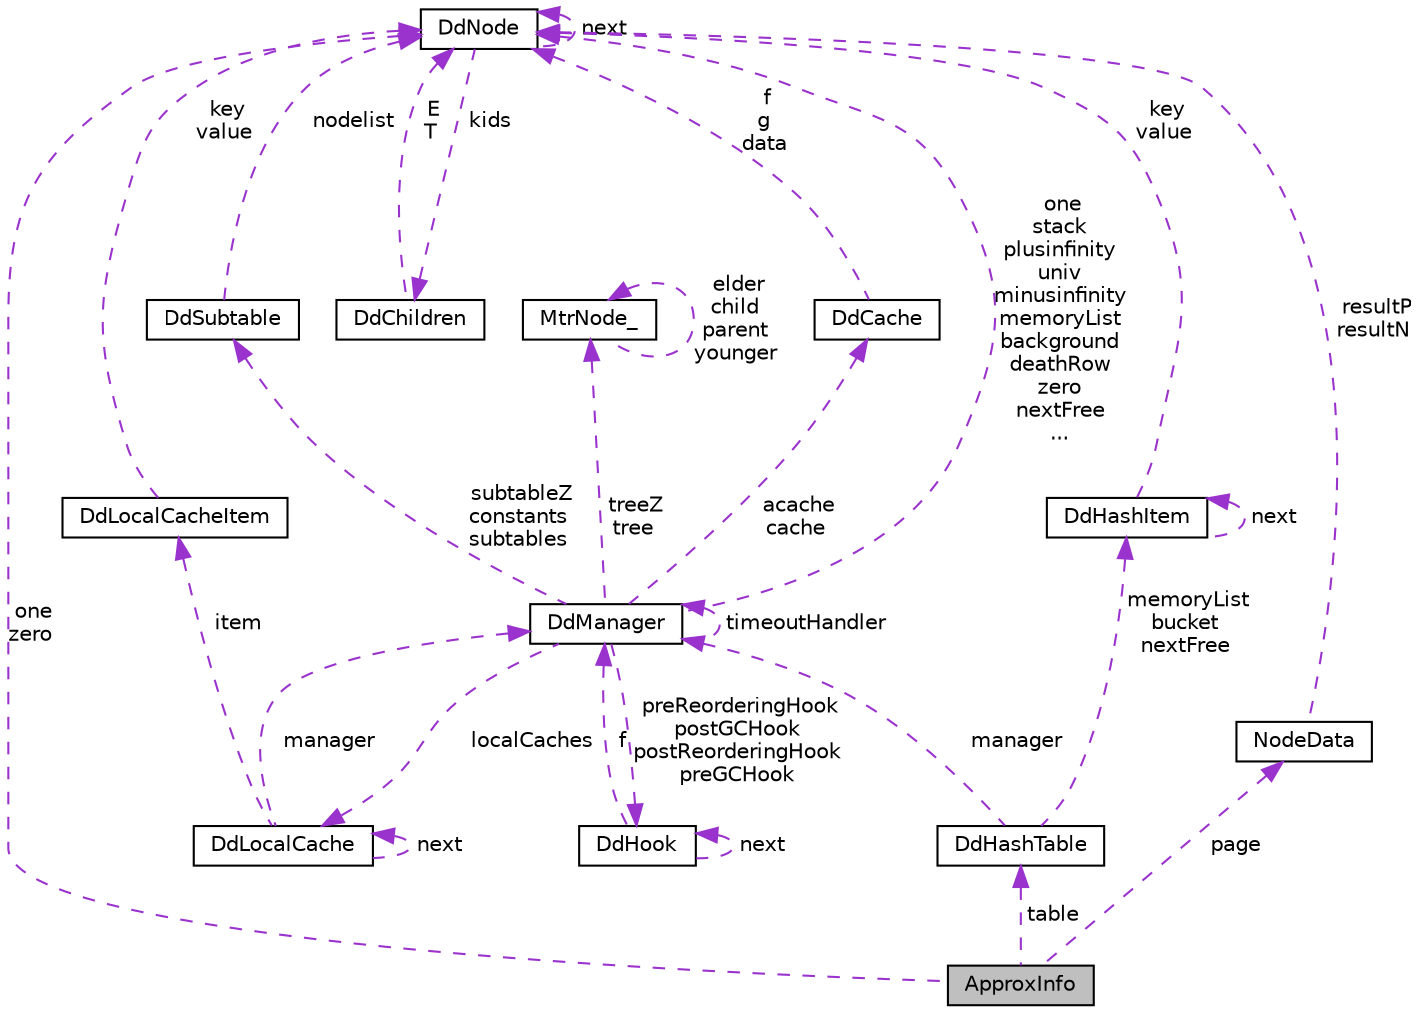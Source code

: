 digraph "ApproxInfo"
{
  edge [fontname="Helvetica",fontsize="10",labelfontname="Helvetica",labelfontsize="10"];
  node [fontname="Helvetica",fontsize="10",shape=record];
  Node1 [label="ApproxInfo",height=0.2,width=0.4,color="black", fillcolor="grey75", style="filled", fontcolor="black"];
  Node2 -> Node1 [dir="back",color="darkorchid3",fontsize="10",style="dashed",label=" table" ,fontname="Helvetica"];
  Node2 [label="DdHashTable",height=0.2,width=0.4,color="black", fillcolor="white", style="filled",URL="$structDdHashTable.html",tooltip="Local hash table. "];
  Node3 -> Node2 [dir="back",color="darkorchid3",fontsize="10",style="dashed",label=" manager" ,fontname="Helvetica"];
  Node3 [label="DdManager",height=0.2,width=0.4,color="black", fillcolor="white", style="filled",URL="$structDdManager.html",tooltip="Specialized DD symbol table. "];
  Node3 -> Node3 [dir="back",color="darkorchid3",fontsize="10",style="dashed",label=" timeoutHandler" ,fontname="Helvetica"];
  Node4 -> Node3 [dir="back",color="darkorchid3",fontsize="10",style="dashed",label=" localCaches" ,fontname="Helvetica"];
  Node4 [label="DdLocalCache",height=0.2,width=0.4,color="black", fillcolor="white", style="filled",URL="$structDdLocalCache.html",tooltip="Local cache. "];
  Node4 -> Node4 [dir="back",color="darkorchid3",fontsize="10",style="dashed",label=" next" ,fontname="Helvetica"];
  Node3 -> Node4 [dir="back",color="darkorchid3",fontsize="10",style="dashed",label=" manager" ,fontname="Helvetica"];
  Node5 -> Node4 [dir="back",color="darkorchid3",fontsize="10",style="dashed",label=" item" ,fontname="Helvetica"];
  Node5 [label="DdLocalCacheItem",height=0.2,width=0.4,color="black", fillcolor="white", style="filled",URL="$structDdLocalCacheItem.html",tooltip="Generic local cache item. "];
  Node6 -> Node5 [dir="back",color="darkorchid3",fontsize="10",style="dashed",label=" key\nvalue" ,fontname="Helvetica"];
  Node6 [label="DdNode",height=0.2,width=0.4,color="black", fillcolor="white", style="filled",URL="$structDdNode.html",tooltip="Decision diagram node. "];
  Node7 -> Node6 [dir="back",color="darkorchid3",fontsize="10",style="dashed",label=" kids" ,fontname="Helvetica"];
  Node7 [label="DdChildren",height=0.2,width=0.4,color="black", fillcolor="white", style="filled",URL="$structDdChildren.html",tooltip="The two children of a non-terminal node. "];
  Node6 -> Node7 [dir="back",color="darkorchid3",fontsize="10",style="dashed",label=" E\nT" ,fontname="Helvetica"];
  Node6 -> Node6 [dir="back",color="darkorchid3",fontsize="10",style="dashed",label=" next" ,fontname="Helvetica"];
  Node8 -> Node3 [dir="back",color="darkorchid3",fontsize="10",style="dashed",label=" subtableZ\nconstants\nsubtables" ,fontname="Helvetica"];
  Node8 [label="DdSubtable",height=0.2,width=0.4,color="black", fillcolor="white", style="filled",URL="$structDdSubtable.html",tooltip="Subtable for one index. "];
  Node6 -> Node8 [dir="back",color="darkorchid3",fontsize="10",style="dashed",label=" nodelist" ,fontname="Helvetica"];
  Node9 -> Node3 [dir="back",color="darkorchid3",fontsize="10",style="dashed",label=" treeZ\ntree" ,fontname="Helvetica"];
  Node9 [label="MtrNode_",height=0.2,width=0.4,color="black", fillcolor="white", style="filled",URL="$structMtrNode__.html",tooltip="multi-way tree node. "];
  Node9 -> Node9 [dir="back",color="darkorchid3",fontsize="10",style="dashed",label=" elder\nchild\nparent\nyounger" ,fontname="Helvetica"];
  Node10 -> Node3 [dir="back",color="darkorchid3",fontsize="10",style="dashed",label=" acache\ncache" ,fontname="Helvetica"];
  Node10 [label="DdCache",height=0.2,width=0.4,color="black", fillcolor="white", style="filled",URL="$structDdCache.html",tooltip="Computed table. "];
  Node6 -> Node10 [dir="back",color="darkorchid3",fontsize="10",style="dashed",label=" f\ng\ndata" ,fontname="Helvetica"];
  Node6 -> Node3 [dir="back",color="darkorchid3",fontsize="10",style="dashed",label=" one\nstack\nplusinfinity\nuniv\nminusinfinity\nmemoryList\nbackground\ndeathRow\nzero\nnextFree\n..." ,fontname="Helvetica"];
  Node11 -> Node3 [dir="back",color="darkorchid3",fontsize="10",style="dashed",label=" preReorderingHook\npostGCHook\npostReorderingHook\npreGCHook" ,fontname="Helvetica"];
  Node11 [label="DdHook",height=0.2,width=0.4,color="black", fillcolor="white", style="filled",URL="$structDdHook.html",tooltip="CUDD hook. "];
  Node3 -> Node11 [dir="back",color="darkorchid3",fontsize="10",style="dashed",label=" f" ,fontname="Helvetica"];
  Node11 -> Node11 [dir="back",color="darkorchid3",fontsize="10",style="dashed",label=" next" ,fontname="Helvetica"];
  Node12 -> Node2 [dir="back",color="darkorchid3",fontsize="10",style="dashed",label=" memoryList\nbucket\nnextFree" ,fontname="Helvetica"];
  Node12 [label="DdHashItem",height=0.2,width=0.4,color="black", fillcolor="white", style="filled",URL="$structDdHashItem.html",tooltip="Local hash table item. "];
  Node12 -> Node12 [dir="back",color="darkorchid3",fontsize="10",style="dashed",label=" next" ,fontname="Helvetica"];
  Node6 -> Node12 [dir="back",color="darkorchid3",fontsize="10",style="dashed",label=" key\nvalue" ,fontname="Helvetica"];
  Node13 -> Node1 [dir="back",color="darkorchid3",fontsize="10",style="dashed",label=" page" ,fontname="Helvetica"];
  Node13 [label="NodeData",height=0.2,width=0.4,color="black", fillcolor="white", style="filled",URL="$structNodeData.html",tooltip="Data structure to store the information on each node. "];
  Node6 -> Node13 [dir="back",color="darkorchid3",fontsize="10",style="dashed",label=" resultP\nresultN" ,fontname="Helvetica"];
  Node6 -> Node1 [dir="back",color="darkorchid3",fontsize="10",style="dashed",label=" one\nzero" ,fontname="Helvetica"];
}
